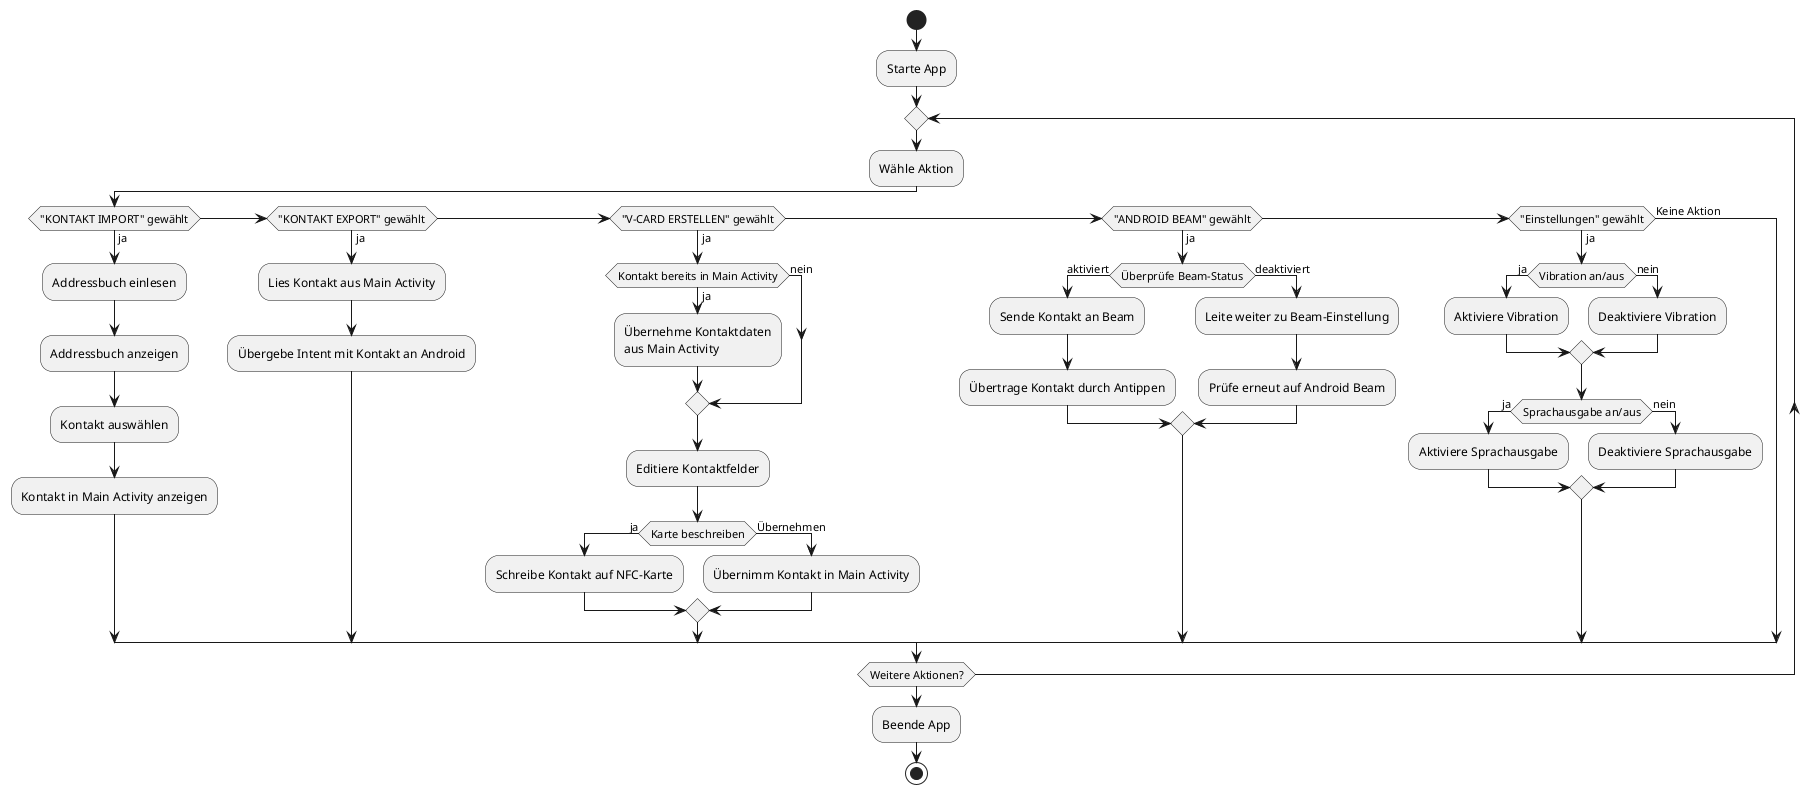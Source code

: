 @startuml
skinparam backgroundColor transparent

start
:Starte App;
repeat
:Wähle Aktion;
if ("KONTAKT IMPORT" gewählt) then (ja)
    :Addressbuch einlesen;
    :Addressbuch anzeigen;
    :Kontakt auswählen;
    :Kontakt in Main Activity anzeigen;
elseif ("KONTAKT EXPORT" gewählt) then (ja)
    :Lies Kontakt aus Main Activity;
    :Übergebe Intent mit Kontakt an Android;
elseif ("V-CARD ERSTELLEN" gewählt) then (ja)
    if (Kontakt bereits in Main Activity) then (ja)
        :Übernehme Kontaktdaten
        aus Main Activity;
    else (nein)
    endif
    :Editiere Kontaktfelder;
    if (Karte beschreiben) then (ja)
		:Schreibe Kontakt auf NFC-Karte;
	else (Übernehmen)
		:Übernimm Kontakt in Main Activity;
	endif
elseif ("ANDROID BEAM" gewählt) then (ja)
    if (Überprüfe Beam-Status) then (aktiviert)
            :Sende Kontakt an Beam;
            :Übertrage Kontakt durch Antippen;
    else (deaktiviert)
        :Leite weiter zu Beam-Einstellung;
        :Prüfe erneut auf Android Beam;
    endif
elseif ("Einstellungen" gewählt) then (ja)
    if (Vibration an/aus) then (ja)
        :Aktiviere Vibration;
    else (nein)
        :Deaktiviere Vibration;
    endif
    if (Sprachausgabe an/aus) then (ja)
        :Aktiviere Sprachausgabe;
    else (nein)
        :Deaktiviere Sprachausgabe;
    endif
else (Keine Aktion)
endif
repeat while (Weitere Aktionen?)
:Beende App;
stop
@enduml
